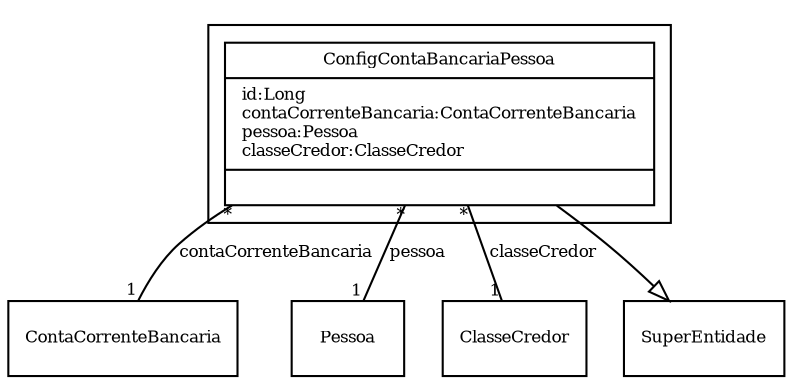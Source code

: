 digraph G{
fontname = "Times-Roman"
fontsize = 8

node [
        fontname = "Times-Roman"
        fontsize = 8
        shape = "record"
]

edge [
        fontname = "Times-Roman"
        fontsize = 8
]

subgraph clusterCONFIGURACAO_DE_PESSOA_CLASSE_E_CONTA_BANCARIA
{
ConfigContaBancariaPessoa [label = "{ConfigContaBancariaPessoa|id:Long\lcontaCorrenteBancaria:ContaCorrenteBancaria\lpessoa:Pessoa\lclasseCredor:ClasseCredor\l|\l}"]
}
edge [arrowhead = "none" headlabel = "1" taillabel = "*"] ConfigContaBancariaPessoa -> ContaCorrenteBancaria [label = "contaCorrenteBancaria"]
edge [arrowhead = "none" headlabel = "1" taillabel = "*"] ConfigContaBancariaPessoa -> Pessoa [label = "pessoa"]
edge [arrowhead = "none" headlabel = "1" taillabel = "*"] ConfigContaBancariaPessoa -> ClasseCredor [label = "classeCredor"]
edge [ arrowhead = "empty" headlabel = "" taillabel = ""] ConfigContaBancariaPessoa -> SuperEntidade
}
